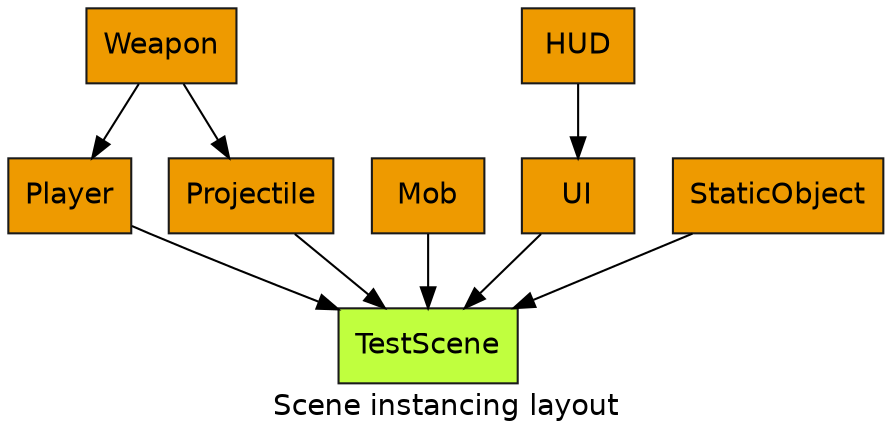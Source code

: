 digraph {
    graph [fontname="helvetica", fillcolor="orange2"]
    node [
        shape="box",
        fontname="helvetica",
        style=filled,
        fillcolor="orange2", color="grey10"
    ]
    label="Scene instancing layout"
    root[label="TestScene", fillcolor="olivedrab1"]
    Player -> root
    Mob -> root
	Weapon -> Player
    HUD -> UI -> root
    StaticObject -> root
    Weapon -> Projectile -> root
}
